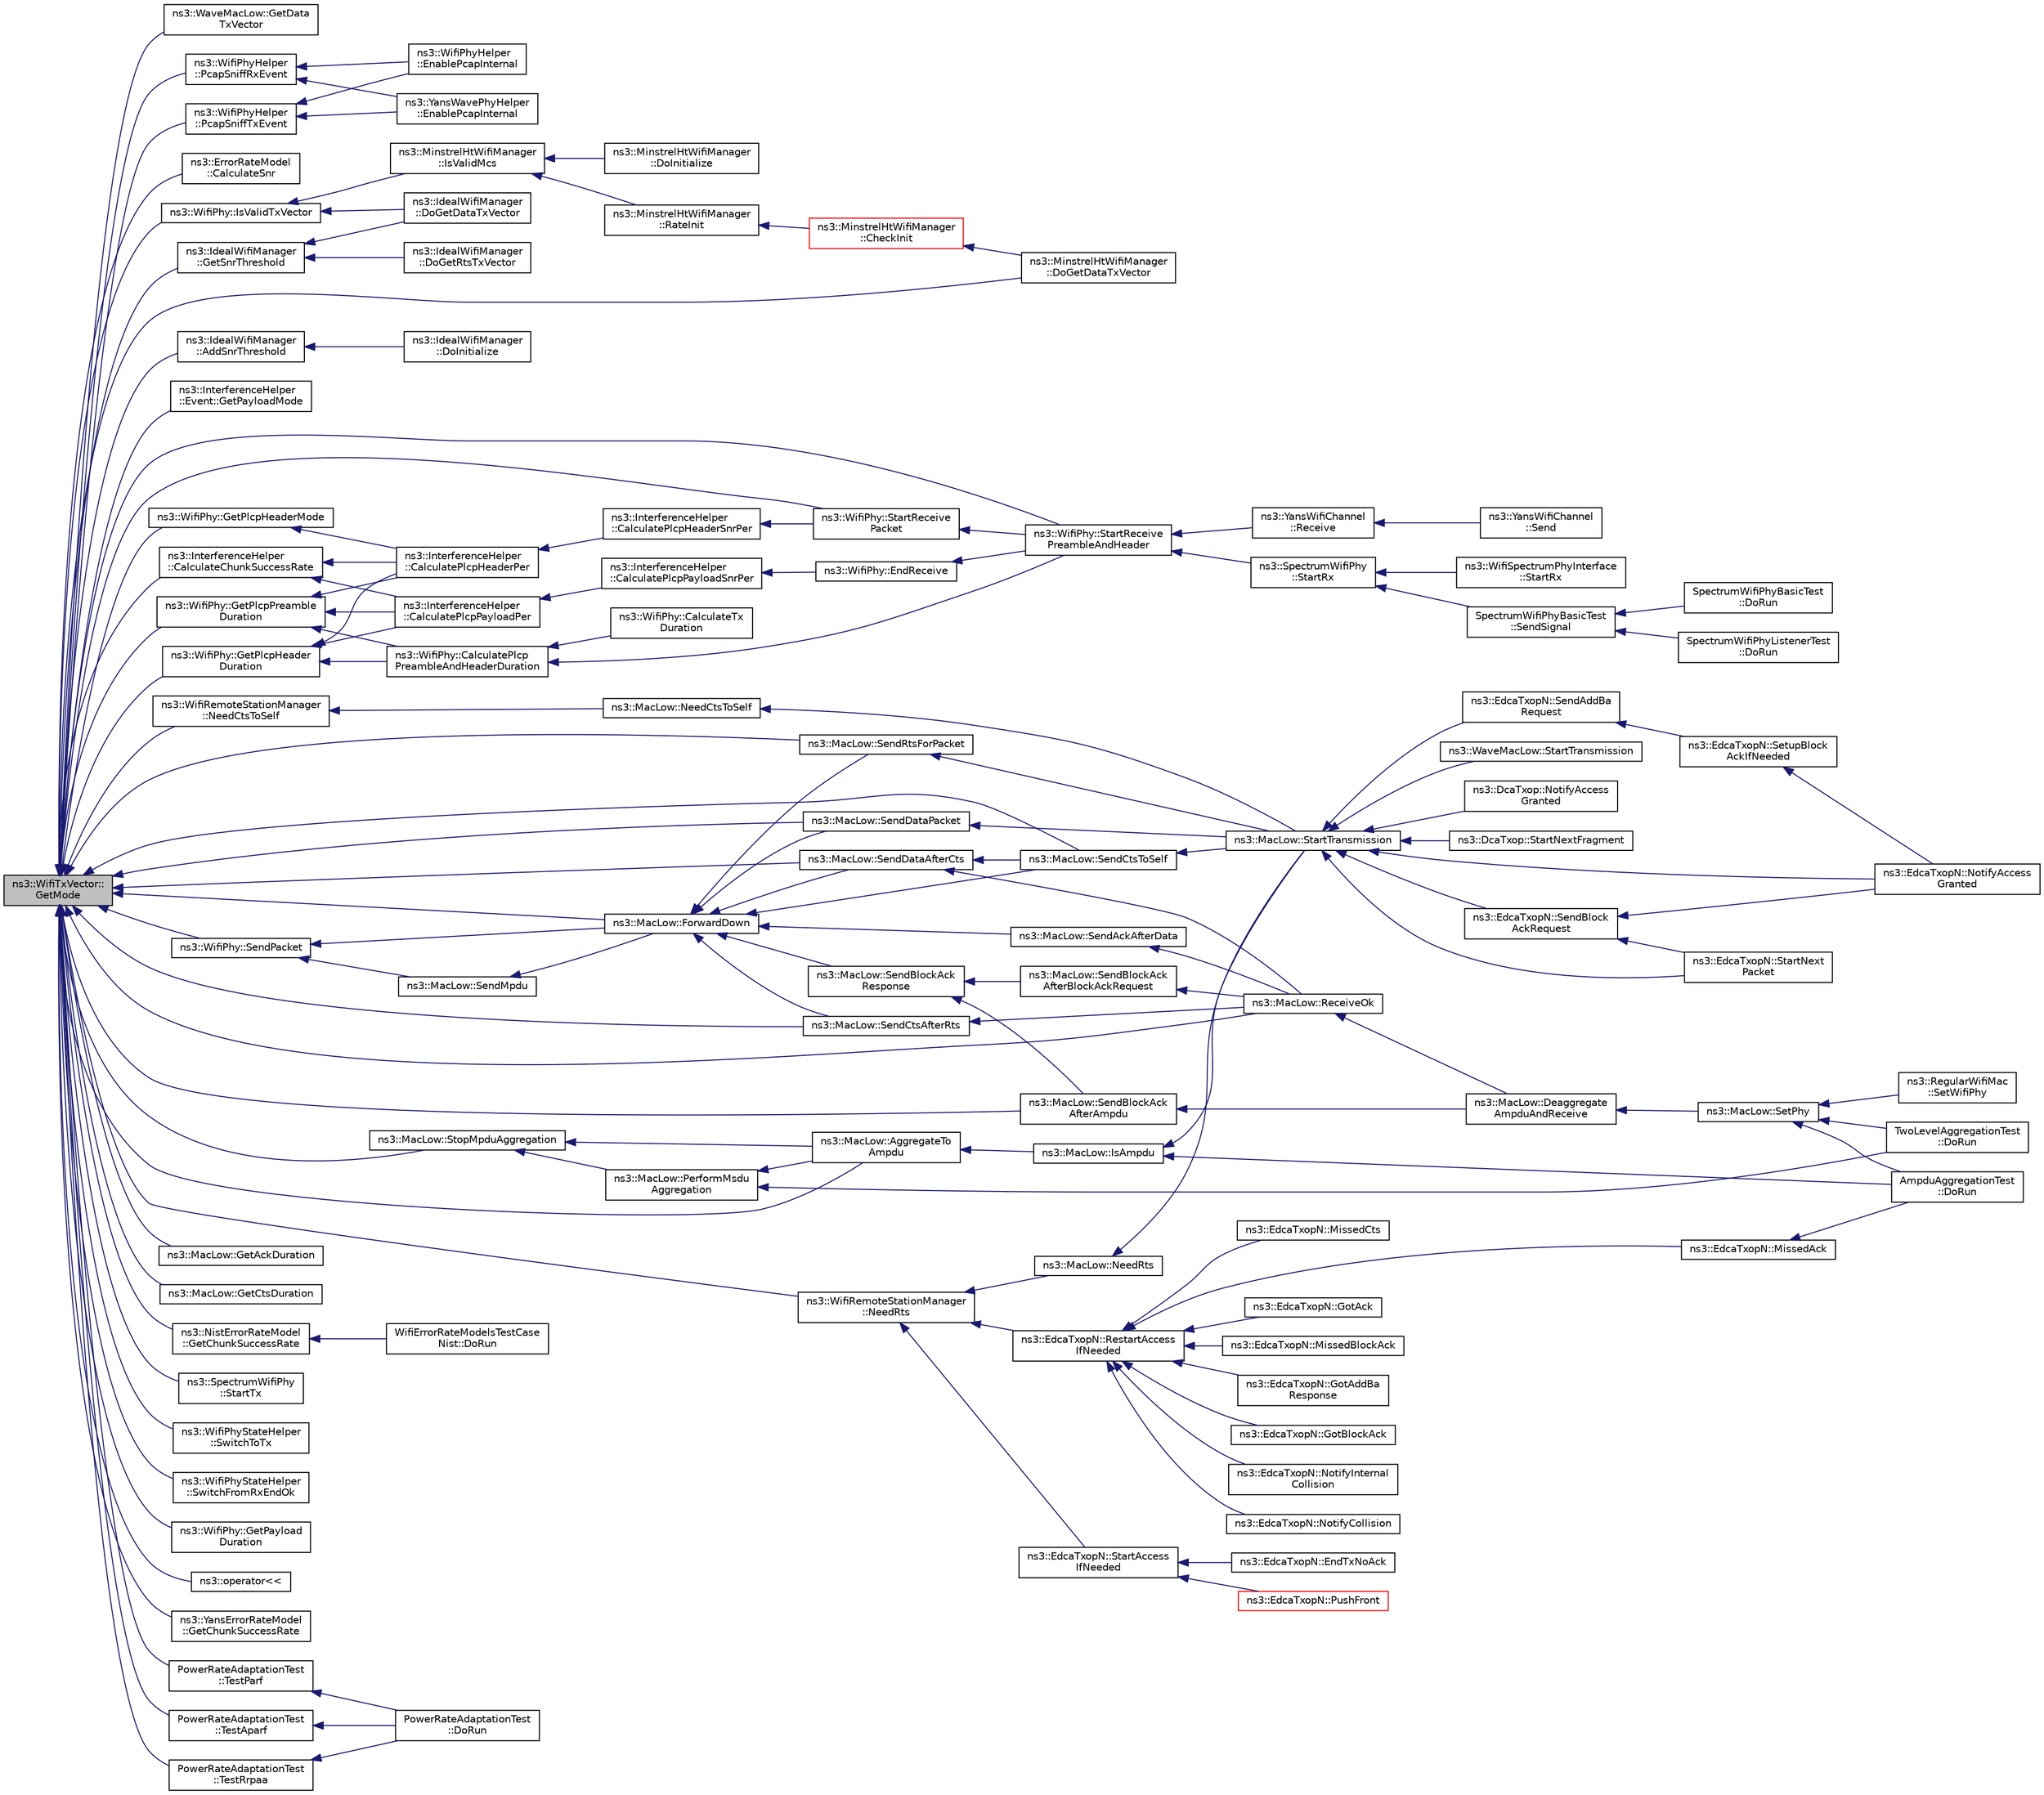 digraph "ns3::WifiTxVector::GetMode"
{
  edge [fontname="Helvetica",fontsize="10",labelfontname="Helvetica",labelfontsize="10"];
  node [fontname="Helvetica",fontsize="10",shape=record];
  rankdir="LR";
  Node1 [label="ns3::WifiTxVector::\lGetMode",height=0.2,width=0.4,color="black", fillcolor="grey75", style="filled", fontcolor="black"];
  Node1 -> Node2 [dir="back",color="midnightblue",fontsize="10",style="solid"];
  Node2 [label="ns3::WaveMacLow::GetData\lTxVector",height=0.2,width=0.4,color="black", fillcolor="white", style="filled",URL="$d8/da1/classns3_1_1WaveMacLow.html#a9f176c853a633679d23d71ac1d5aa908"];
  Node1 -> Node3 [dir="back",color="midnightblue",fontsize="10",style="solid"];
  Node3 [label="ns3::WifiPhyHelper\l::PcapSniffTxEvent",height=0.2,width=0.4,color="black", fillcolor="white", style="filled",URL="$d5/df8/classns3_1_1WifiPhyHelper.html#a24e075fa55e473c81f76a4178c0fcb25"];
  Node3 -> Node4 [dir="back",color="midnightblue",fontsize="10",style="solid"];
  Node4 [label="ns3::YansWavePhyHelper\l::EnablePcapInternal",height=0.2,width=0.4,color="black", fillcolor="white", style="filled",URL="$da/d63/classns3_1_1YansWavePhyHelper.html#a6bcc70f08dc2e44676089f334c4345b0",tooltip="Enable pcap output the indicated net device. "];
  Node3 -> Node5 [dir="back",color="midnightblue",fontsize="10",style="solid"];
  Node5 [label="ns3::WifiPhyHelper\l::EnablePcapInternal",height=0.2,width=0.4,color="black", fillcolor="white", style="filled",URL="$d5/df8/classns3_1_1WifiPhyHelper.html#a1d0dc819ef2e257409b6b84924d07085",tooltip="Enable pcap output the indicated net device. "];
  Node1 -> Node6 [dir="back",color="midnightblue",fontsize="10",style="solid"];
  Node6 [label="ns3::WifiPhyHelper\l::PcapSniffRxEvent",height=0.2,width=0.4,color="black", fillcolor="white", style="filled",URL="$d5/df8/classns3_1_1WifiPhyHelper.html#ac5da2b1210868b0ae050e3adc54a9d2f"];
  Node6 -> Node4 [dir="back",color="midnightblue",fontsize="10",style="solid"];
  Node6 -> Node5 [dir="back",color="midnightblue",fontsize="10",style="solid"];
  Node1 -> Node7 [dir="back",color="midnightblue",fontsize="10",style="solid"];
  Node7 [label="ns3::ErrorRateModel\l::CalculateSnr",height=0.2,width=0.4,color="black", fillcolor="white", style="filled",URL="$de/dec/classns3_1_1ErrorRateModel.html#af52cfcaec5a3da44df8517bb7bb71cad"];
  Node1 -> Node8 [dir="back",color="midnightblue",fontsize="10",style="solid"];
  Node8 [label="ns3::IdealWifiManager\l::GetSnrThreshold",height=0.2,width=0.4,color="black", fillcolor="white", style="filled",URL="$de/d5e/classns3_1_1IdealWifiManager.html#a4712a1357ab7ba3f2aba5b183cd18f6a"];
  Node8 -> Node9 [dir="back",color="midnightblue",fontsize="10",style="solid"];
  Node9 [label="ns3::IdealWifiManager\l::DoGetDataTxVector",height=0.2,width=0.4,color="black", fillcolor="white", style="filled",URL="$de/d5e/classns3_1_1IdealWifiManager.html#a2e7570eb1f5cbef1067cfb714e94218e"];
  Node8 -> Node10 [dir="back",color="midnightblue",fontsize="10",style="solid"];
  Node10 [label="ns3::IdealWifiManager\l::DoGetRtsTxVector",height=0.2,width=0.4,color="black", fillcolor="white", style="filled",URL="$de/d5e/classns3_1_1IdealWifiManager.html#ab263f9a1c04747b2c2b55774bf97854a"];
  Node1 -> Node11 [dir="back",color="midnightblue",fontsize="10",style="solid"];
  Node11 [label="ns3::IdealWifiManager\l::AddSnrThreshold",height=0.2,width=0.4,color="black", fillcolor="white", style="filled",URL="$de/d5e/classns3_1_1IdealWifiManager.html#a07b8198f3c1f258c46af76a3ffe746a7"];
  Node11 -> Node12 [dir="back",color="midnightblue",fontsize="10",style="solid"];
  Node12 [label="ns3::IdealWifiManager\l::DoInitialize",height=0.2,width=0.4,color="black", fillcolor="white", style="filled",URL="$de/d5e/classns3_1_1IdealWifiManager.html#a678947f49366ca1734b6299b667845da"];
  Node1 -> Node13 [dir="back",color="midnightblue",fontsize="10",style="solid"];
  Node13 [label="ns3::InterferenceHelper\l::Event::GetPayloadMode",height=0.2,width=0.4,color="black", fillcolor="white", style="filled",URL="$d9/d1f/classns3_1_1InterferenceHelper_1_1Event.html#ae19a09cc7fcf1f23647d5d74c5b324a8"];
  Node1 -> Node14 [dir="back",color="midnightblue",fontsize="10",style="solid"];
  Node14 [label="ns3::InterferenceHelper\l::CalculateChunkSuccessRate",height=0.2,width=0.4,color="black", fillcolor="white", style="filled",URL="$dc/d0f/classns3_1_1InterferenceHelper.html#ab1c34c3f7ecef1e37ec778c0cf0e9cef"];
  Node14 -> Node15 [dir="back",color="midnightblue",fontsize="10",style="solid"];
  Node15 [label="ns3::InterferenceHelper\l::CalculatePlcpPayloadPer",height=0.2,width=0.4,color="black", fillcolor="white", style="filled",URL="$dc/d0f/classns3_1_1InterferenceHelper.html#a8c9317f11b949c942c17f6e27d2fce4e"];
  Node15 -> Node16 [dir="back",color="midnightblue",fontsize="10",style="solid"];
  Node16 [label="ns3::InterferenceHelper\l::CalculatePlcpPayloadSnrPer",height=0.2,width=0.4,color="black", fillcolor="white", style="filled",URL="$dc/d0f/classns3_1_1InterferenceHelper.html#adb068fe0e595bab495b68e1dad9aca12"];
  Node16 -> Node17 [dir="back",color="midnightblue",fontsize="10",style="solid"];
  Node17 [label="ns3::WifiPhy::EndReceive",height=0.2,width=0.4,color="black", fillcolor="white", style="filled",URL="$d6/d5a/classns3_1_1WifiPhy.html#a79e13682be1a7ee7e2c6131fb6335f25"];
  Node17 -> Node18 [dir="back",color="midnightblue",fontsize="10",style="solid"];
  Node18 [label="ns3::WifiPhy::StartReceive\lPreambleAndHeader",height=0.2,width=0.4,color="black", fillcolor="white", style="filled",URL="$d6/d5a/classns3_1_1WifiPhy.html#a3a6e284a02ba090313098f1713a579e4"];
  Node18 -> Node19 [dir="back",color="midnightblue",fontsize="10",style="solid"];
  Node19 [label="ns3::SpectrumWifiPhy\l::StartRx",height=0.2,width=0.4,color="black", fillcolor="white", style="filled",URL="$d6/d39/classns3_1_1SpectrumWifiPhy.html#aead1ebdbaf59361928cd6ffa7abc3161"];
  Node19 -> Node20 [dir="back",color="midnightblue",fontsize="10",style="solid"];
  Node20 [label="ns3::WifiSpectrumPhyInterface\l::StartRx",height=0.2,width=0.4,color="black", fillcolor="white", style="filled",URL="$da/d0a/classns3_1_1WifiSpectrumPhyInterface.html#a30e2efbacd400ef27f4a0bfb501bf940"];
  Node19 -> Node21 [dir="back",color="midnightblue",fontsize="10",style="solid"];
  Node21 [label="SpectrumWifiPhyBasicTest\l::SendSignal",height=0.2,width=0.4,color="black", fillcolor="white", style="filled",URL="$df/d29/classSpectrumWifiPhyBasicTest.html#a99a44e9e6abcf378592b2a2df06ba394"];
  Node21 -> Node22 [dir="back",color="midnightblue",fontsize="10",style="solid"];
  Node22 [label="SpectrumWifiPhyBasicTest\l::DoRun",height=0.2,width=0.4,color="black", fillcolor="white", style="filled",URL="$df/d29/classSpectrumWifiPhyBasicTest.html#a99138864abfa358103ae2f202ce925e7",tooltip="Implementation to actually run this TestCase. "];
  Node21 -> Node23 [dir="back",color="midnightblue",fontsize="10",style="solid"];
  Node23 [label="SpectrumWifiPhyListenerTest\l::DoRun",height=0.2,width=0.4,color="black", fillcolor="white", style="filled",URL="$de/d82/classSpectrumWifiPhyListenerTest.html#a357f2be95efbb227365e540b9031748b",tooltip="Implementation to actually run this TestCase. "];
  Node18 -> Node24 [dir="back",color="midnightblue",fontsize="10",style="solid"];
  Node24 [label="ns3::YansWifiChannel\l::Receive",height=0.2,width=0.4,color="black", fillcolor="white", style="filled",URL="$d3/df5/classns3_1_1YansWifiChannel.html#ae35040a088bcae0d43b905ab7f4e02b1"];
  Node24 -> Node25 [dir="back",color="midnightblue",fontsize="10",style="solid"];
  Node25 [label="ns3::YansWifiChannel\l::Send",height=0.2,width=0.4,color="black", fillcolor="white", style="filled",URL="$d3/df5/classns3_1_1YansWifiChannel.html#a670a71202a077cf71711b560fd894a7a"];
  Node14 -> Node26 [dir="back",color="midnightblue",fontsize="10",style="solid"];
  Node26 [label="ns3::InterferenceHelper\l::CalculatePlcpHeaderPer",height=0.2,width=0.4,color="black", fillcolor="white", style="filled",URL="$dc/d0f/classns3_1_1InterferenceHelper.html#aaf79774a485686115168f807305d3479"];
  Node26 -> Node27 [dir="back",color="midnightblue",fontsize="10",style="solid"];
  Node27 [label="ns3::InterferenceHelper\l::CalculatePlcpHeaderSnrPer",height=0.2,width=0.4,color="black", fillcolor="white", style="filled",URL="$dc/d0f/classns3_1_1InterferenceHelper.html#aba890dc2d1951f89e3bc0d33a9c649a3"];
  Node27 -> Node28 [dir="back",color="midnightblue",fontsize="10",style="solid"];
  Node28 [label="ns3::WifiPhy::StartReceive\lPacket",height=0.2,width=0.4,color="black", fillcolor="white", style="filled",URL="$d6/d5a/classns3_1_1WifiPhy.html#acde1de1fddf656f4591281fcbe7dc905"];
  Node28 -> Node18 [dir="back",color="midnightblue",fontsize="10",style="solid"];
  Node1 -> Node29 [dir="back",color="midnightblue",fontsize="10",style="solid"];
  Node29 [label="ns3::MacLow::ReceiveOk",height=0.2,width=0.4,color="black", fillcolor="white", style="filled",URL="$d3/da6/classns3_1_1MacLow.html#ade59e3a5e41c6ccbafd93501d7e9fbc0"];
  Node29 -> Node30 [dir="back",color="midnightblue",fontsize="10",style="solid"];
  Node30 [label="ns3::MacLow::Deaggregate\lAmpduAndReceive",height=0.2,width=0.4,color="black", fillcolor="white", style="filled",URL="$d3/da6/classns3_1_1MacLow.html#a7380c5a3adcd88beda938bfa8447d7c5"];
  Node30 -> Node31 [dir="back",color="midnightblue",fontsize="10",style="solid"];
  Node31 [label="ns3::MacLow::SetPhy",height=0.2,width=0.4,color="black", fillcolor="white", style="filled",URL="$d3/da6/classns3_1_1MacLow.html#a1f2c6e12277422c081fa92f8edfe66e8"];
  Node31 -> Node32 [dir="back",color="midnightblue",fontsize="10",style="solid"];
  Node32 [label="ns3::RegularWifiMac\l::SetWifiPhy",height=0.2,width=0.4,color="black", fillcolor="white", style="filled",URL="$df/db9/classns3_1_1RegularWifiMac.html#a28e7c0a23027e1fc16f259e52b197ee9"];
  Node31 -> Node33 [dir="back",color="midnightblue",fontsize="10",style="solid"];
  Node33 [label="AmpduAggregationTest\l::DoRun",height=0.2,width=0.4,color="black", fillcolor="white", style="filled",URL="$d2/db5/classAmpduAggregationTest.html#a7414dc8d4dd982ab4c1eaadb5b2c693d",tooltip="Implementation to actually run this TestCase. "];
  Node31 -> Node34 [dir="back",color="midnightblue",fontsize="10",style="solid"];
  Node34 [label="TwoLevelAggregationTest\l::DoRun",height=0.2,width=0.4,color="black", fillcolor="white", style="filled",URL="$db/d72/classTwoLevelAggregationTest.html#a40c6f5f8be6c48673d0bfd218d95afe0",tooltip="Implementation to actually run this TestCase. "];
  Node1 -> Node35 [dir="back",color="midnightblue",fontsize="10",style="solid"];
  Node35 [label="ns3::MacLow::GetAckDuration",height=0.2,width=0.4,color="black", fillcolor="white", style="filled",URL="$d3/da6/classns3_1_1MacLow.html#a014e154f9f037102d3c7662a83479bbb"];
  Node1 -> Node36 [dir="back",color="midnightblue",fontsize="10",style="solid"];
  Node36 [label="ns3::MacLow::GetCtsDuration",height=0.2,width=0.4,color="black", fillcolor="white", style="filled",URL="$d3/da6/classns3_1_1MacLow.html#a97137ac7e59a3637e5f71c38e36691ab"];
  Node1 -> Node37 [dir="back",color="midnightblue",fontsize="10",style="solid"];
  Node37 [label="ns3::MacLow::ForwardDown",height=0.2,width=0.4,color="black", fillcolor="white", style="filled",URL="$d3/da6/classns3_1_1MacLow.html#a4eefbfa3d57539dadf0224cc7fcf952d"];
  Node37 -> Node38 [dir="back",color="midnightblue",fontsize="10",style="solid"];
  Node38 [label="ns3::MacLow::SendRtsForPacket",height=0.2,width=0.4,color="black", fillcolor="white", style="filled",URL="$d3/da6/classns3_1_1MacLow.html#ac472702b866a51ea2dfb7637381897aa"];
  Node38 -> Node39 [dir="back",color="midnightblue",fontsize="10",style="solid"];
  Node39 [label="ns3::MacLow::StartTransmission",height=0.2,width=0.4,color="black", fillcolor="white", style="filled",URL="$d3/da6/classns3_1_1MacLow.html#a3d13643c758e213041f8389c1041074b"];
  Node39 -> Node40 [dir="back",color="midnightblue",fontsize="10",style="solid"];
  Node40 [label="ns3::WaveMacLow::StartTransmission",height=0.2,width=0.4,color="black", fillcolor="white", style="filled",URL="$d8/da1/classns3_1_1WaveMacLow.html#a8ed4704fbcd3d5888aa8ee5abcfb9cc8"];
  Node39 -> Node41 [dir="back",color="midnightblue",fontsize="10",style="solid"];
  Node41 [label="ns3::DcaTxop::NotifyAccess\lGranted",height=0.2,width=0.4,color="black", fillcolor="white", style="filled",URL="$d3/d74/classns3_1_1DcaTxop.html#a1760d5870d8d96153165960172ba31d5"];
  Node39 -> Node42 [dir="back",color="midnightblue",fontsize="10",style="solid"];
  Node42 [label="ns3::DcaTxop::StartNextFragment",height=0.2,width=0.4,color="black", fillcolor="white", style="filled",URL="$d3/d74/classns3_1_1DcaTxop.html#a2055d310a17ffe4be6b2d2ec91587429"];
  Node39 -> Node43 [dir="back",color="midnightblue",fontsize="10",style="solid"];
  Node43 [label="ns3::EdcaTxopN::NotifyAccess\lGranted",height=0.2,width=0.4,color="black", fillcolor="white", style="filled",URL="$dc/db8/classns3_1_1EdcaTxopN.html#afeba080a6bf7d6074227e10321d1683d"];
  Node39 -> Node44 [dir="back",color="midnightblue",fontsize="10",style="solid"];
  Node44 [label="ns3::EdcaTxopN::StartNext\lPacket",height=0.2,width=0.4,color="black", fillcolor="white", style="filled",URL="$dc/db8/classns3_1_1EdcaTxopN.html#a86df91f79cf79fbb677bd53fddafdae0"];
  Node39 -> Node45 [dir="back",color="midnightblue",fontsize="10",style="solid"];
  Node45 [label="ns3::EdcaTxopN::SendBlock\lAckRequest",height=0.2,width=0.4,color="black", fillcolor="white", style="filled",URL="$dc/db8/classns3_1_1EdcaTxopN.html#a620d3677a73927b708ba85d2f2a794e0"];
  Node45 -> Node43 [dir="back",color="midnightblue",fontsize="10",style="solid"];
  Node45 -> Node44 [dir="back",color="midnightblue",fontsize="10",style="solid"];
  Node39 -> Node46 [dir="back",color="midnightblue",fontsize="10",style="solid"];
  Node46 [label="ns3::EdcaTxopN::SendAddBa\lRequest",height=0.2,width=0.4,color="black", fillcolor="white", style="filled",URL="$dc/db8/classns3_1_1EdcaTxopN.html#a5d000df80bfe3211aed2fee7c08b85d2"];
  Node46 -> Node47 [dir="back",color="midnightblue",fontsize="10",style="solid"];
  Node47 [label="ns3::EdcaTxopN::SetupBlock\lAckIfNeeded",height=0.2,width=0.4,color="black", fillcolor="white", style="filled",URL="$dc/db8/classns3_1_1EdcaTxopN.html#ae5ab3e06174d86eabaaa6ccd64cde42d"];
  Node47 -> Node43 [dir="back",color="midnightblue",fontsize="10",style="solid"];
  Node37 -> Node48 [dir="back",color="midnightblue",fontsize="10",style="solid"];
  Node48 [label="ns3::MacLow::SendDataPacket",height=0.2,width=0.4,color="black", fillcolor="white", style="filled",URL="$d3/da6/classns3_1_1MacLow.html#ab177d7c7ba53c56f91612114412914bf"];
  Node48 -> Node39 [dir="back",color="midnightblue",fontsize="10",style="solid"];
  Node37 -> Node49 [dir="back",color="midnightblue",fontsize="10",style="solid"];
  Node49 [label="ns3::MacLow::SendCtsToSelf",height=0.2,width=0.4,color="black", fillcolor="white", style="filled",URL="$d3/da6/classns3_1_1MacLow.html#a209c346576d367ef16cfa1cfdefff909"];
  Node49 -> Node39 [dir="back",color="midnightblue",fontsize="10",style="solid"];
  Node37 -> Node50 [dir="back",color="midnightblue",fontsize="10",style="solid"];
  Node50 [label="ns3::MacLow::SendCtsAfterRts",height=0.2,width=0.4,color="black", fillcolor="white", style="filled",URL="$d3/da6/classns3_1_1MacLow.html#aebcd4c3e8d64fb53af1f8a862c766e33"];
  Node50 -> Node29 [dir="back",color="midnightblue",fontsize="10",style="solid"];
  Node37 -> Node51 [dir="back",color="midnightblue",fontsize="10",style="solid"];
  Node51 [label="ns3::MacLow::SendDataAfterCts",height=0.2,width=0.4,color="black", fillcolor="white", style="filled",URL="$d3/da6/classns3_1_1MacLow.html#a063bab2ef4e7320a3f8cfa9890090ab6"];
  Node51 -> Node29 [dir="back",color="midnightblue",fontsize="10",style="solid"];
  Node51 -> Node49 [dir="back",color="midnightblue",fontsize="10",style="solid"];
  Node37 -> Node52 [dir="back",color="midnightblue",fontsize="10",style="solid"];
  Node52 [label="ns3::MacLow::SendAckAfterData",height=0.2,width=0.4,color="black", fillcolor="white", style="filled",URL="$d3/da6/classns3_1_1MacLow.html#a8db1635644b89072dfcb5fbc2330031b"];
  Node52 -> Node29 [dir="back",color="midnightblue",fontsize="10",style="solid"];
  Node37 -> Node53 [dir="back",color="midnightblue",fontsize="10",style="solid"];
  Node53 [label="ns3::MacLow::SendBlockAck\lResponse",height=0.2,width=0.4,color="black", fillcolor="white", style="filled",URL="$d3/da6/classns3_1_1MacLow.html#a85c374be43ba3bd52fd1ad6efdfef6c6"];
  Node53 -> Node54 [dir="back",color="midnightblue",fontsize="10",style="solid"];
  Node54 [label="ns3::MacLow::SendBlockAck\lAfterAmpdu",height=0.2,width=0.4,color="black", fillcolor="white", style="filled",URL="$d3/da6/classns3_1_1MacLow.html#af6e2acc771d188c0959871f142912296"];
  Node54 -> Node30 [dir="back",color="midnightblue",fontsize="10",style="solid"];
  Node53 -> Node55 [dir="back",color="midnightblue",fontsize="10",style="solid"];
  Node55 [label="ns3::MacLow::SendBlockAck\lAfterBlockAckRequest",height=0.2,width=0.4,color="black", fillcolor="white", style="filled",URL="$d3/da6/classns3_1_1MacLow.html#a84b96c0cc6f32fca28576ec4df6a0853"];
  Node55 -> Node29 [dir="back",color="midnightblue",fontsize="10",style="solid"];
  Node1 -> Node38 [dir="back",color="midnightblue",fontsize="10",style="solid"];
  Node1 -> Node48 [dir="back",color="midnightblue",fontsize="10",style="solid"];
  Node1 -> Node49 [dir="back",color="midnightblue",fontsize="10",style="solid"];
  Node1 -> Node50 [dir="back",color="midnightblue",fontsize="10",style="solid"];
  Node1 -> Node51 [dir="back",color="midnightblue",fontsize="10",style="solid"];
  Node1 -> Node54 [dir="back",color="midnightblue",fontsize="10",style="solid"];
  Node1 -> Node56 [dir="back",color="midnightblue",fontsize="10",style="solid"];
  Node56 [label="ns3::MacLow::StopMpduAggregation",height=0.2,width=0.4,color="black", fillcolor="white", style="filled",URL="$d3/da6/classns3_1_1MacLow.html#aead5c738f9be3650b2b55a1a307029db"];
  Node56 -> Node57 [dir="back",color="midnightblue",fontsize="10",style="solid"];
  Node57 [label="ns3::MacLow::AggregateTo\lAmpdu",height=0.2,width=0.4,color="black", fillcolor="white", style="filled",URL="$d3/da6/classns3_1_1MacLow.html#a10d347ccf6a1e3868ee1470767ed38a6"];
  Node57 -> Node58 [dir="back",color="midnightblue",fontsize="10",style="solid"];
  Node58 [label="ns3::MacLow::IsAmpdu",height=0.2,width=0.4,color="black", fillcolor="white", style="filled",URL="$d3/da6/classns3_1_1MacLow.html#a228f675a7db0df0e39edb611167861cc"];
  Node58 -> Node39 [dir="back",color="midnightblue",fontsize="10",style="solid"];
  Node58 -> Node33 [dir="back",color="midnightblue",fontsize="10",style="solid"];
  Node56 -> Node59 [dir="back",color="midnightblue",fontsize="10",style="solid"];
  Node59 [label="ns3::MacLow::PerformMsdu\lAggregation",height=0.2,width=0.4,color="black", fillcolor="white", style="filled",URL="$d3/da6/classns3_1_1MacLow.html#aabd112b43fd3be901c743b21d41f787f"];
  Node59 -> Node57 [dir="back",color="midnightblue",fontsize="10",style="solid"];
  Node59 -> Node34 [dir="back",color="midnightblue",fontsize="10",style="solid"];
  Node1 -> Node57 [dir="back",color="midnightblue",fontsize="10",style="solid"];
  Node1 -> Node60 [dir="back",color="midnightblue",fontsize="10",style="solid"];
  Node60 [label="ns3::MinstrelHtWifiManager\l::DoGetDataTxVector",height=0.2,width=0.4,color="black", fillcolor="white", style="filled",URL="$dd/d09/classns3_1_1MinstrelHtWifiManager.html#abc2436c9c8dabb7c78907f478e1bb8c7"];
  Node1 -> Node61 [dir="back",color="midnightblue",fontsize="10",style="solid"];
  Node61 [label="ns3::NistErrorRateModel\l::GetChunkSuccessRate",height=0.2,width=0.4,color="black", fillcolor="white", style="filled",URL="$da/d01/classns3_1_1NistErrorRateModel.html#a2316a2c287485d7cc81198c90b246bc0"];
  Node61 -> Node62 [dir="back",color="midnightblue",fontsize="10",style="solid"];
  Node62 [label="WifiErrorRateModelsTestCase\lNist::DoRun",height=0.2,width=0.4,color="black", fillcolor="white", style="filled",URL="$db/dee/classWifiErrorRateModelsTestCaseNist.html#ad5b8a5a3be038338f6bcbe0d52331c90",tooltip="Implementation to actually run this TestCase. "];
  Node1 -> Node63 [dir="back",color="midnightblue",fontsize="10",style="solid"];
  Node63 [label="ns3::SpectrumWifiPhy\l::StartTx",height=0.2,width=0.4,color="black", fillcolor="white", style="filled",URL="$d6/d39/classns3_1_1SpectrumWifiPhy.html#ae0e6d5affdd06543c8fcfed2959e438a"];
  Node1 -> Node64 [dir="back",color="midnightblue",fontsize="10",style="solid"];
  Node64 [label="ns3::WifiPhyStateHelper\l::SwitchToTx",height=0.2,width=0.4,color="black", fillcolor="white", style="filled",URL="$d0/d9a/classns3_1_1WifiPhyStateHelper.html#a52483ec883b8a19de148abab5c8ecb62"];
  Node1 -> Node65 [dir="back",color="midnightblue",fontsize="10",style="solid"];
  Node65 [label="ns3::WifiPhyStateHelper\l::SwitchFromRxEndOk",height=0.2,width=0.4,color="black", fillcolor="white", style="filled",URL="$d0/d9a/classns3_1_1WifiPhyStateHelper.html#af0924cd0961ff240d929cf06e42b2f65"];
  Node1 -> Node66 [dir="back",color="midnightblue",fontsize="10",style="solid"];
  Node66 [label="ns3::WifiPhy::GetPlcpHeaderMode",height=0.2,width=0.4,color="black", fillcolor="white", style="filled",URL="$d6/d5a/classns3_1_1WifiPhy.html#ac6b531ab3bc66265bd2eb8b627ff60f7"];
  Node66 -> Node26 [dir="back",color="midnightblue",fontsize="10",style="solid"];
  Node1 -> Node67 [dir="back",color="midnightblue",fontsize="10",style="solid"];
  Node67 [label="ns3::WifiPhy::GetPlcpHeader\lDuration",height=0.2,width=0.4,color="black", fillcolor="white", style="filled",URL="$d6/d5a/classns3_1_1WifiPhy.html#a0f9cfd8f26cb52a1e205391064ceb6ea"];
  Node67 -> Node15 [dir="back",color="midnightblue",fontsize="10",style="solid"];
  Node67 -> Node26 [dir="back",color="midnightblue",fontsize="10",style="solid"];
  Node67 -> Node68 [dir="back",color="midnightblue",fontsize="10",style="solid"];
  Node68 [label="ns3::WifiPhy::CalculatePlcp\lPreambleAndHeaderDuration",height=0.2,width=0.4,color="black", fillcolor="white", style="filled",URL="$d6/d5a/classns3_1_1WifiPhy.html#ac308f6020523524aaf1feb20565ce339"];
  Node68 -> Node69 [dir="back",color="midnightblue",fontsize="10",style="solid"];
  Node69 [label="ns3::WifiPhy::CalculateTx\lDuration",height=0.2,width=0.4,color="black", fillcolor="white", style="filled",URL="$d6/d5a/classns3_1_1WifiPhy.html#a979c285c4cbabcdadfa63162fb53843d"];
  Node68 -> Node18 [dir="back",color="midnightblue",fontsize="10",style="solid"];
  Node1 -> Node70 [dir="back",color="midnightblue",fontsize="10",style="solid"];
  Node70 [label="ns3::WifiPhy::GetPlcpPreamble\lDuration",height=0.2,width=0.4,color="black", fillcolor="white", style="filled",URL="$d6/d5a/classns3_1_1WifiPhy.html#a46ecb9d93cc8b2085b70f3e0776cbd6f"];
  Node70 -> Node15 [dir="back",color="midnightblue",fontsize="10",style="solid"];
  Node70 -> Node26 [dir="back",color="midnightblue",fontsize="10",style="solid"];
  Node70 -> Node68 [dir="back",color="midnightblue",fontsize="10",style="solid"];
  Node1 -> Node71 [dir="back",color="midnightblue",fontsize="10",style="solid"];
  Node71 [label="ns3::WifiPhy::GetPayload\lDuration",height=0.2,width=0.4,color="black", fillcolor="white", style="filled",URL="$d6/d5a/classns3_1_1WifiPhy.html#a7573ab7a26df41afb80a8c285cf290ee"];
  Node1 -> Node72 [dir="back",color="midnightblue",fontsize="10",style="solid"];
  Node72 [label="ns3::WifiPhy::SendPacket",height=0.2,width=0.4,color="black", fillcolor="white", style="filled",URL="$d6/d5a/classns3_1_1WifiPhy.html#a4caf22eb334a9caca21ec37d90a74ce2"];
  Node72 -> Node37 [dir="back",color="midnightblue",fontsize="10",style="solid"];
  Node72 -> Node73 [dir="back",color="midnightblue",fontsize="10",style="solid"];
  Node73 [label="ns3::MacLow::SendMpdu",height=0.2,width=0.4,color="black", fillcolor="white", style="filled",URL="$d3/da6/classns3_1_1MacLow.html#a0ec344c3a1200d8d66273614949c6b35"];
  Node73 -> Node37 [dir="back",color="midnightblue",fontsize="10",style="solid"];
  Node1 -> Node18 [dir="back",color="midnightblue",fontsize="10",style="solid"];
  Node1 -> Node28 [dir="back",color="midnightblue",fontsize="10",style="solid"];
  Node1 -> Node74 [dir="back",color="midnightblue",fontsize="10",style="solid"];
  Node74 [label="ns3::WifiPhy::IsValidTxVector",height=0.2,width=0.4,color="black", fillcolor="white", style="filled",URL="$d6/d5a/classns3_1_1WifiPhy.html#a2df962f7fd9468b514ea16d5fbed97f6"];
  Node74 -> Node9 [dir="back",color="midnightblue",fontsize="10",style="solid"];
  Node74 -> Node75 [dir="back",color="midnightblue",fontsize="10",style="solid"];
  Node75 [label="ns3::MinstrelHtWifiManager\l::IsValidMcs",height=0.2,width=0.4,color="black", fillcolor="white", style="filled",URL="$dd/d09/classns3_1_1MinstrelHtWifiManager.html#a6e96fca0f8a7295e41cdbeea9d7dae32",tooltip="Check the validity of a combination of number of streams, chWidth and mode. "];
  Node75 -> Node76 [dir="back",color="midnightblue",fontsize="10",style="solid"];
  Node76 [label="ns3::MinstrelHtWifiManager\l::DoInitialize",height=0.2,width=0.4,color="black", fillcolor="white", style="filled",URL="$dd/d09/classns3_1_1MinstrelHtWifiManager.html#a3c5c32d2a58fb45a922e435192b0cf43"];
  Node75 -> Node77 [dir="back",color="midnightblue",fontsize="10",style="solid"];
  Node77 [label="ns3::MinstrelHtWifiManager\l::RateInit",height=0.2,width=0.4,color="black", fillcolor="white", style="filled",URL="$dd/d09/classns3_1_1MinstrelHtWifiManager.html#a3b59b889db624539c6d5af89fa5e9f74"];
  Node77 -> Node78 [dir="back",color="midnightblue",fontsize="10",style="solid"];
  Node78 [label="ns3::MinstrelHtWifiManager\l::CheckInit",height=0.2,width=0.4,color="red", fillcolor="white", style="filled",URL="$dd/d09/classns3_1_1MinstrelHtWifiManager.html#a7f94804a34efa6121bdfd5d01ac34694"];
  Node78 -> Node60 [dir="back",color="midnightblue",fontsize="10",style="solid"];
  Node1 -> Node79 [dir="back",color="midnightblue",fontsize="10",style="solid"];
  Node79 [label="ns3::WifiRemoteStationManager\l::NeedRts",height=0.2,width=0.4,color="black", fillcolor="white", style="filled",URL="$d6/d65/classns3_1_1WifiRemoteStationManager.html#a1552c041e2344e355e9a28859054db27"];
  Node79 -> Node80 [dir="back",color="midnightblue",fontsize="10",style="solid"];
  Node80 [label="ns3::EdcaTxopN::RestartAccess\lIfNeeded",height=0.2,width=0.4,color="black", fillcolor="white", style="filled",URL="$dc/db8/classns3_1_1EdcaTxopN.html#a83b65be22340dc3f27d08a453cf3831f"];
  Node80 -> Node81 [dir="back",color="midnightblue",fontsize="10",style="solid"];
  Node81 [label="ns3::EdcaTxopN::NotifyInternal\lCollision",height=0.2,width=0.4,color="black", fillcolor="white", style="filled",URL="$dc/db8/classns3_1_1EdcaTxopN.html#a900ab43f62b74939c62121562d1969e2"];
  Node80 -> Node82 [dir="back",color="midnightblue",fontsize="10",style="solid"];
  Node82 [label="ns3::EdcaTxopN::NotifyCollision",height=0.2,width=0.4,color="black", fillcolor="white", style="filled",URL="$dc/db8/classns3_1_1EdcaTxopN.html#aa9dd10b3b7236f93d7461b174888e2a8"];
  Node80 -> Node83 [dir="back",color="midnightblue",fontsize="10",style="solid"];
  Node83 [label="ns3::EdcaTxopN::MissedCts",height=0.2,width=0.4,color="black", fillcolor="white", style="filled",URL="$dc/db8/classns3_1_1EdcaTxopN.html#ab6f7016d503472174ce9fef2fd45de8e"];
  Node80 -> Node84 [dir="back",color="midnightblue",fontsize="10",style="solid"];
  Node84 [label="ns3::EdcaTxopN::GotAck",height=0.2,width=0.4,color="black", fillcolor="white", style="filled",URL="$dc/db8/classns3_1_1EdcaTxopN.html#acd117ddd03aa1b3abac3bca9830ee895"];
  Node80 -> Node85 [dir="back",color="midnightblue",fontsize="10",style="solid"];
  Node85 [label="ns3::EdcaTxopN::MissedAck",height=0.2,width=0.4,color="black", fillcolor="white", style="filled",URL="$dc/db8/classns3_1_1EdcaTxopN.html#ad16ece50ac2937e5cdfeae010d4b5c88"];
  Node85 -> Node33 [dir="back",color="midnightblue",fontsize="10",style="solid"];
  Node80 -> Node86 [dir="back",color="midnightblue",fontsize="10",style="solid"];
  Node86 [label="ns3::EdcaTxopN::MissedBlockAck",height=0.2,width=0.4,color="black", fillcolor="white", style="filled",URL="$dc/db8/classns3_1_1EdcaTxopN.html#a91aae2c1ab764e8e4cb857ef97fa235b"];
  Node80 -> Node87 [dir="back",color="midnightblue",fontsize="10",style="solid"];
  Node87 [label="ns3::EdcaTxopN::GotAddBa\lResponse",height=0.2,width=0.4,color="black", fillcolor="white", style="filled",URL="$dc/db8/classns3_1_1EdcaTxopN.html#ac3089ca4272d45b23293a7481e0922e0"];
  Node80 -> Node88 [dir="back",color="midnightblue",fontsize="10",style="solid"];
  Node88 [label="ns3::EdcaTxopN::GotBlockAck",height=0.2,width=0.4,color="black", fillcolor="white", style="filled",URL="$dc/db8/classns3_1_1EdcaTxopN.html#a36c24d5a9717893466eaadda6bd66cc5"];
  Node79 -> Node89 [dir="back",color="midnightblue",fontsize="10",style="solid"];
  Node89 [label="ns3::EdcaTxopN::StartAccess\lIfNeeded",height=0.2,width=0.4,color="black", fillcolor="white", style="filled",URL="$dc/db8/classns3_1_1EdcaTxopN.html#a28a7052f217ed15058697197350d9801"];
  Node89 -> Node90 [dir="back",color="midnightblue",fontsize="10",style="solid"];
  Node90 [label="ns3::EdcaTxopN::EndTxNoAck",height=0.2,width=0.4,color="black", fillcolor="white", style="filled",URL="$dc/db8/classns3_1_1EdcaTxopN.html#a380e84736ede287cc8d26c1012828412"];
  Node89 -> Node91 [dir="back",color="midnightblue",fontsize="10",style="solid"];
  Node91 [label="ns3::EdcaTxopN::PushFront",height=0.2,width=0.4,color="red", fillcolor="white", style="filled",URL="$dc/db8/classns3_1_1EdcaTxopN.html#a4ff1922de0b92b5f6a9104b714d82c0b"];
  Node79 -> Node92 [dir="back",color="midnightblue",fontsize="10",style="solid"];
  Node92 [label="ns3::MacLow::NeedRts",height=0.2,width=0.4,color="black", fillcolor="white", style="filled",URL="$d3/da6/classns3_1_1MacLow.html#abb03703a2f28b39d0cff52ce8488f7b3"];
  Node92 -> Node39 [dir="back",color="midnightblue",fontsize="10",style="solid"];
  Node1 -> Node93 [dir="back",color="midnightblue",fontsize="10",style="solid"];
  Node93 [label="ns3::WifiRemoteStationManager\l::NeedCtsToSelf",height=0.2,width=0.4,color="black", fillcolor="white", style="filled",URL="$d6/d65/classns3_1_1WifiRemoteStationManager.html#aa3179e61b1a06ff2d0cb0bdbc518e5a2"];
  Node93 -> Node94 [dir="back",color="midnightblue",fontsize="10",style="solid"];
  Node94 [label="ns3::MacLow::NeedCtsToSelf",height=0.2,width=0.4,color="black", fillcolor="white", style="filled",URL="$d3/da6/classns3_1_1MacLow.html#a8522fde99dc6efe05a667a3e3ebd9b5a"];
  Node94 -> Node39 [dir="back",color="midnightblue",fontsize="10",style="solid"];
  Node1 -> Node95 [dir="back",color="midnightblue",fontsize="10",style="solid"];
  Node95 [label="ns3::operator\<\<",height=0.2,width=0.4,color="black", fillcolor="white", style="filled",URL="$d7/d2e/namespacens3.html#a3a8fb206e33137628bb0105dac8bbf33"];
  Node1 -> Node96 [dir="back",color="midnightblue",fontsize="10",style="solid"];
  Node96 [label="ns3::YansErrorRateModel\l::GetChunkSuccessRate",height=0.2,width=0.4,color="black", fillcolor="white", style="filled",URL="$d2/dc1/classns3_1_1YansErrorRateModel.html#a9ee90c83f09b4a0a6d53e4df536beee1"];
  Node1 -> Node97 [dir="back",color="midnightblue",fontsize="10",style="solid"];
  Node97 [label="PowerRateAdaptationTest\l::TestParf",height=0.2,width=0.4,color="black", fillcolor="white", style="filled",URL="$dd/d2b/classPowerRateAdaptationTest.html#a06db52c180644f3b961de054c41f2115",tooltip="Test parf function. "];
  Node97 -> Node98 [dir="back",color="midnightblue",fontsize="10",style="solid"];
  Node98 [label="PowerRateAdaptationTest\l::DoRun",height=0.2,width=0.4,color="black", fillcolor="white", style="filled",URL="$dd/d2b/classPowerRateAdaptationTest.html#aab868cfafe1fcef3c1a777720571147d",tooltip="Implementation to actually run this TestCase. "];
  Node1 -> Node99 [dir="back",color="midnightblue",fontsize="10",style="solid"];
  Node99 [label="PowerRateAdaptationTest\l::TestAparf",height=0.2,width=0.4,color="black", fillcolor="white", style="filled",URL="$dd/d2b/classPowerRateAdaptationTest.html#a3c3954526cb787125fea4c50cfe76174",tooltip="Test aparf function. "];
  Node99 -> Node98 [dir="back",color="midnightblue",fontsize="10",style="solid"];
  Node1 -> Node100 [dir="back",color="midnightblue",fontsize="10",style="solid"];
  Node100 [label="PowerRateAdaptationTest\l::TestRrpaa",height=0.2,width=0.4,color="black", fillcolor="white", style="filled",URL="$dd/d2b/classPowerRateAdaptationTest.html#af0e5f044ed9bdf20dc203926ff8677b4",tooltip="Test rrpaa function. "];
  Node100 -> Node98 [dir="back",color="midnightblue",fontsize="10",style="solid"];
}
